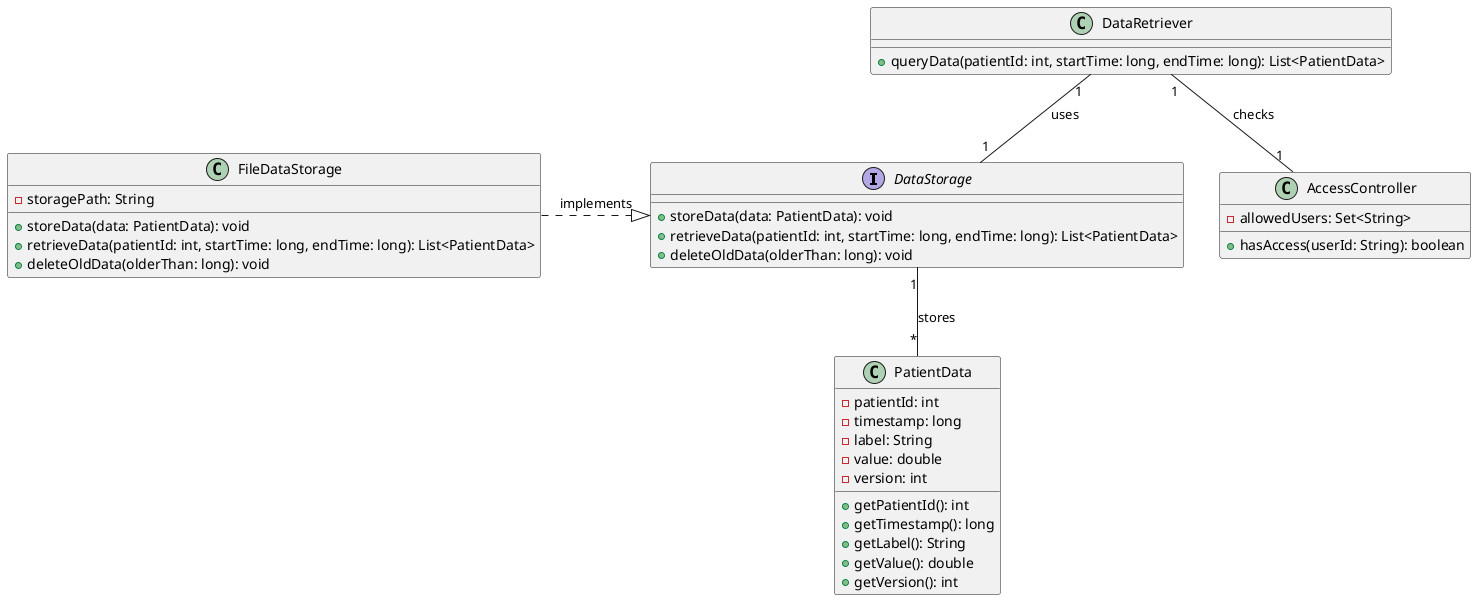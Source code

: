 @startuml DataStorageSystem

' Classes
interface DataStorage {
  +storeData(data: PatientData): void
  +retrieveData(patientId: int, startTime: long, endTime: long): List<PatientData>
  +deleteOldData(olderThan: long): void
}

class FileDataStorage {
  -storagePath: String
  +storeData(data: PatientData): void
  +retrieveData(patientId: int, startTime: long, endTime: long): List<PatientData>
  +deleteOldData(olderThan: long): void
}

class PatientData {
  -patientId: int
  -timestamp: long
  -label: String
  -value: double
  -version: int
  +getPatientId(): int
  +getTimestamp(): long
  +getLabel(): String
  +getValue(): double
  +getVersion(): int
}

class DataRetriever {
  +queryData(patientId: int, startTime: long, endTime: long): List<PatientData>
}

class AccessController {
  -allowedUsers: Set<String>
  +hasAccess(userId: String): boolean
}

' Relationships
FileDataStorage .|> DataStorage : implements
DataStorage "1" -- "*" PatientData : stores
DataRetriever "1" -- "1" DataStorage : uses
DataRetriever "1" -- "1" AccessController : checks

@enduml